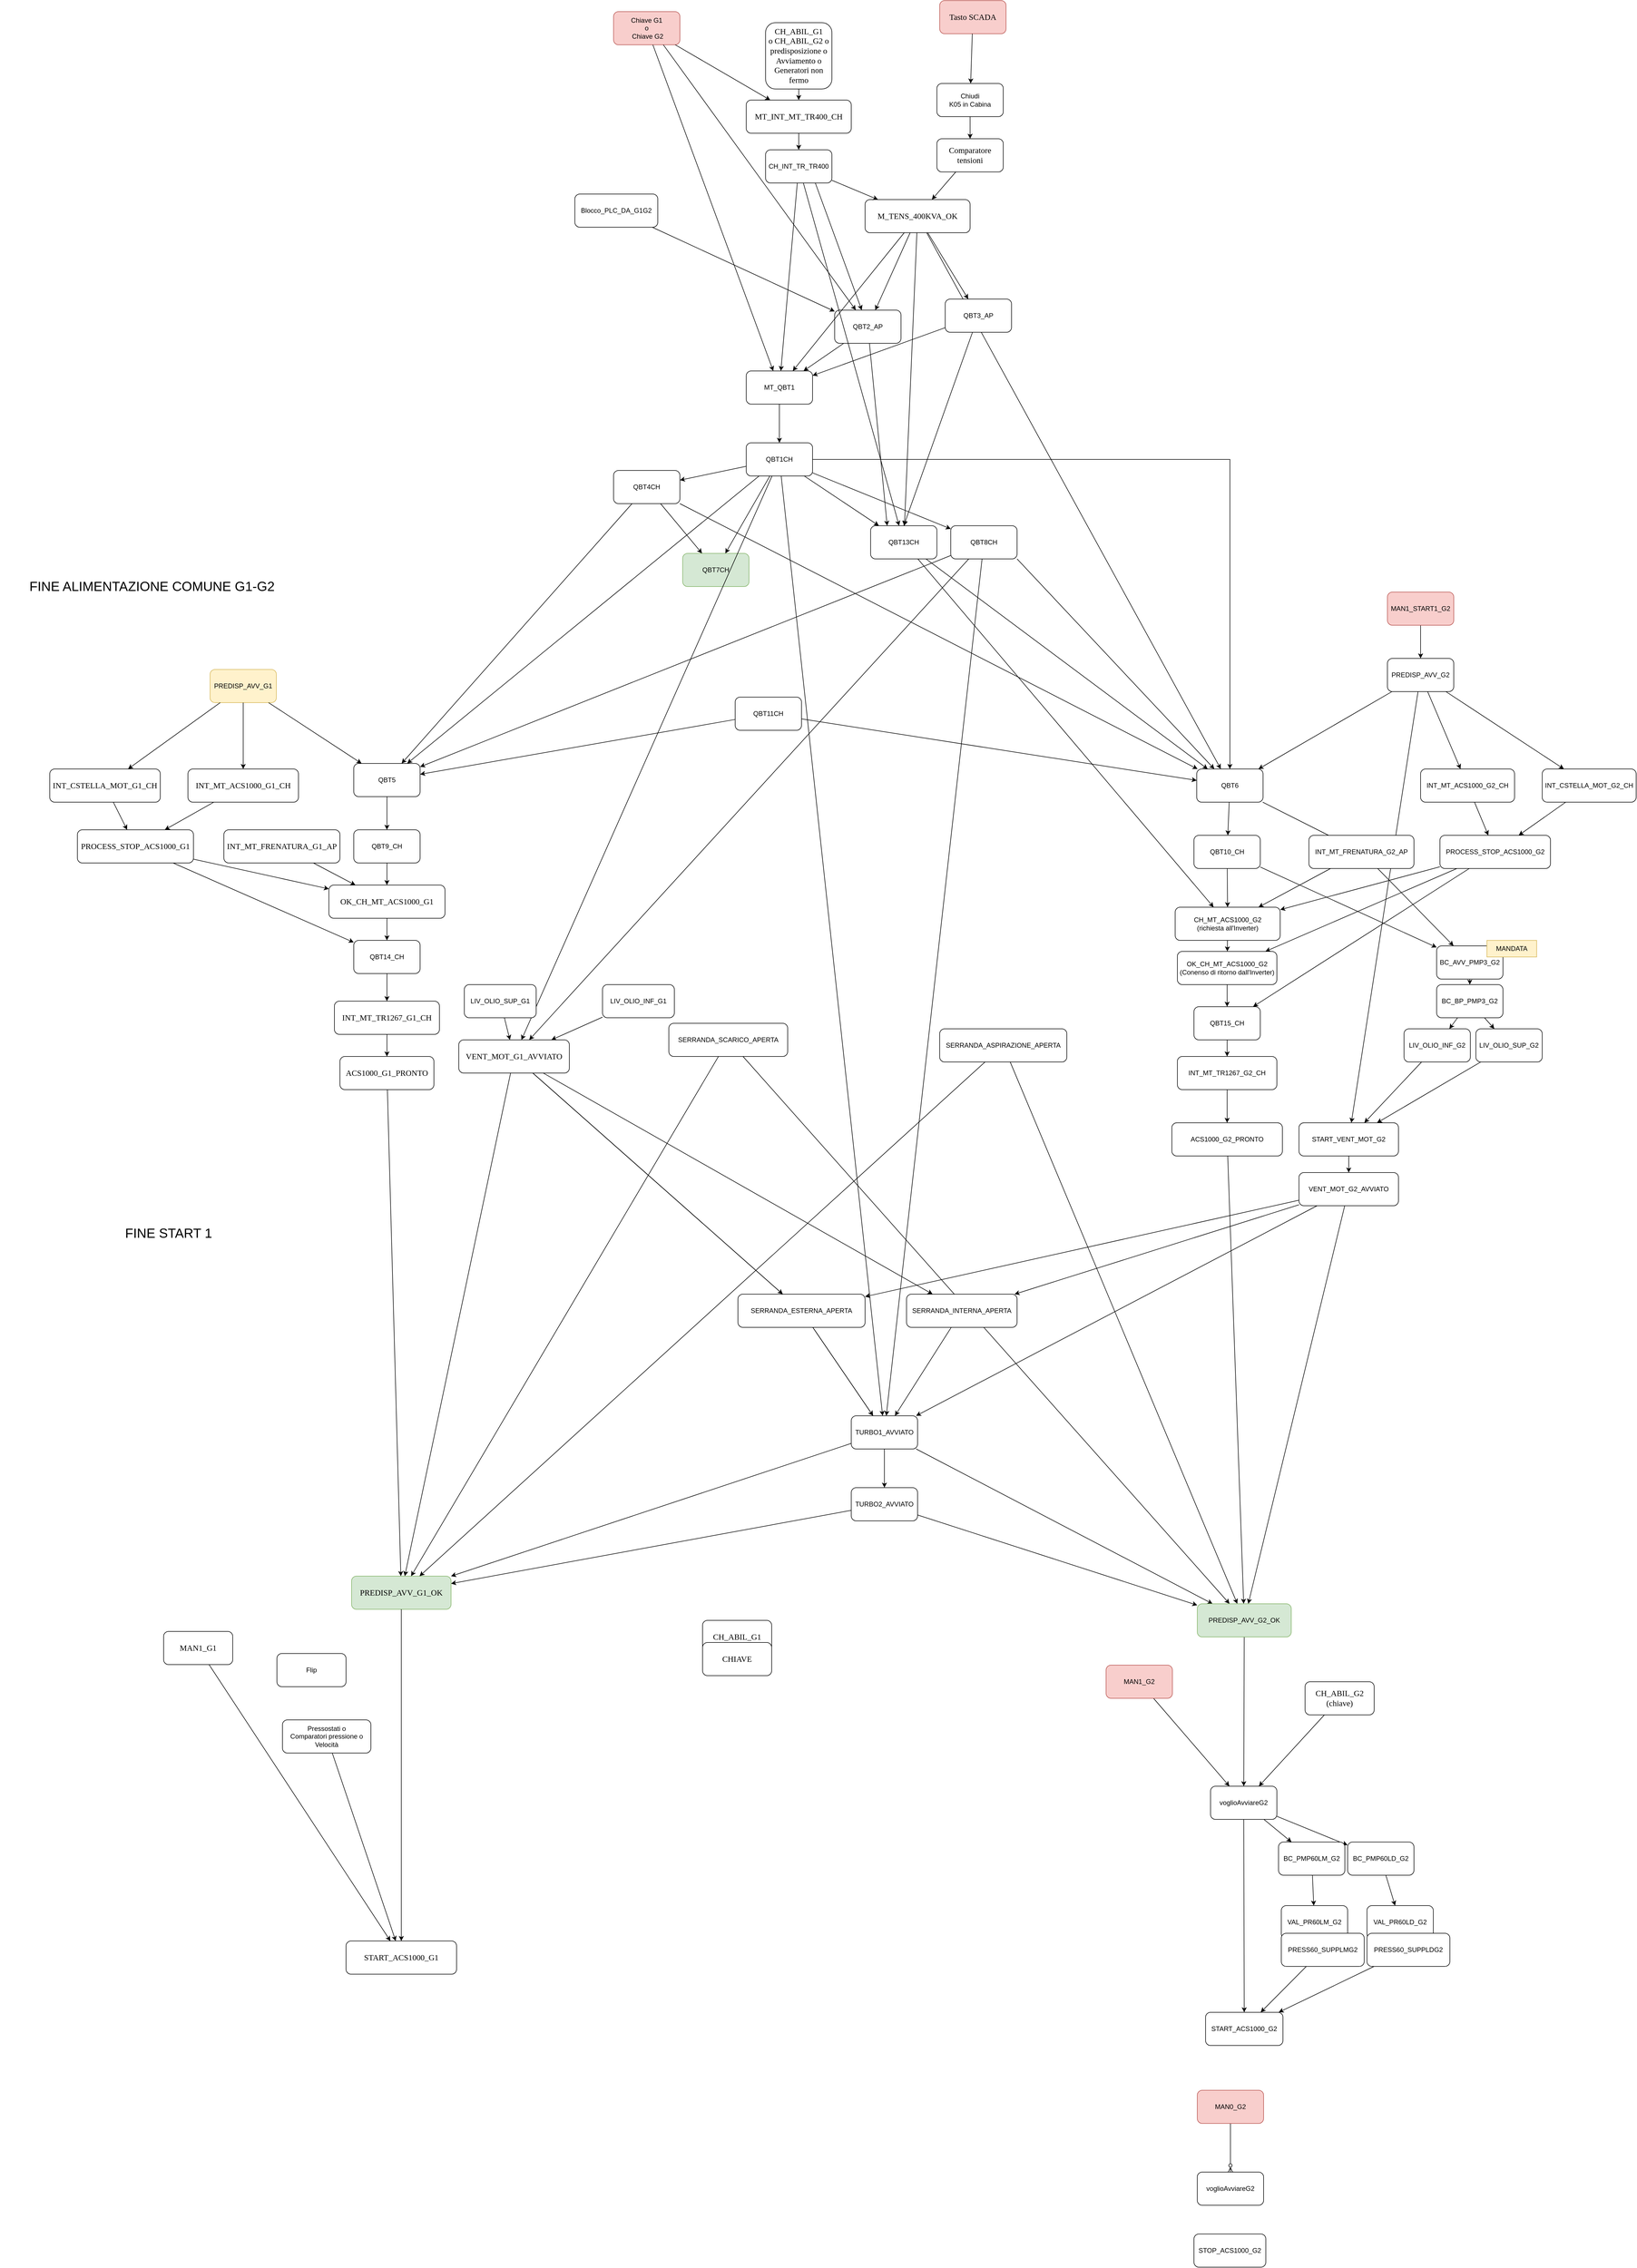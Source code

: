 <mxfile version="18.1.2" type="device"><diagram id="R2lEEEUBdFMjLlhIrx00" name="Page-1"><mxGraphModel dx="4116" dy="1103" grid="1" gridSize="10" guides="1" tooltips="1" connect="1" arrows="1" fold="1" page="1" pageScale="1" pageWidth="1169" pageHeight="1654" math="0" shadow="0" extFonts="Permanent Marker^https://fonts.googleapis.com/css?family=Permanent+Marker"><root><mxCell id="0"/><mxCell id="1" parent="0"/><mxCell id="rmuMQFZgag_bMmg2yzhz-3" value="&lt;p style=&quot;margin: 0in ; font-family: &amp;#34;calibri&amp;#34; ; font-size: 11.0pt&quot;&gt;Tasto SCADA&lt;/p&gt;" style="rounded=1;whiteSpace=wrap;html=1;fillColor=#f8cecc;strokeColor=#b85450;" parent="1" vertex="1"><mxGeometry x="-420" y="50" width="120" height="60" as="geometry"/></mxCell><mxCell id="rmuMQFZgag_bMmg2yzhz-6" value="Chiudi&lt;br/&gt;K05 in Cabina" style="rounded=1;whiteSpace=wrap;html=1;" parent="1" vertex="1"><mxGeometry x="-425" y="200" width="120" height="60" as="geometry"/></mxCell><mxCell id="rmuMQFZgag_bMmg2yzhz-7" value="&lt;p style=&quot;margin: 0in ; font-family: &amp;#34;calibri&amp;#34; ; font-size: 11.0pt&quot;&gt;Comparatore tensioni&lt;/p&gt;" style="rounded=1;whiteSpace=wrap;html=1;" parent="1" vertex="1"><mxGeometry x="-425" y="300" width="120" height="60" as="geometry"/></mxCell><mxCell id="rmuMQFZgag_bMmg2yzhz-8" value="" style="endArrow=classic;html=1;" parent="1" source="rmuMQFZgag_bMmg2yzhz-3" target="rmuMQFZgag_bMmg2yzhz-6" edge="1"><mxGeometry width="50" height="50" relative="1" as="geometry"><mxPoint x="-480" y="270" as="sourcePoint"/><mxPoint x="-430" y="220" as="targetPoint"/></mxGeometry></mxCell><mxCell id="rmuMQFZgag_bMmg2yzhz-9" value="" style="endArrow=classic;html=1;exitX=0.5;exitY=1;exitDx=0;exitDy=0;" parent="1" source="rmuMQFZgag_bMmg2yzhz-6" target="rmuMQFZgag_bMmg2yzhz-7" edge="1"><mxGeometry width="50" height="50" relative="1" as="geometry"><mxPoint x="-480" y="270" as="sourcePoint"/><mxPoint x="-430" y="220" as="targetPoint"/></mxGeometry></mxCell><mxCell id="fP1Nffcba22iadWO1Hkg-14" style="edgeStyle=none;rounded=0;orthogonalLoop=1;jettySize=auto;html=1;" parent="1" source="rmuMQFZgag_bMmg2yzhz-11" target="fP1Nffcba22iadWO1Hkg-6" edge="1"><mxGeometry relative="1" as="geometry"/></mxCell><mxCell id="rmuMQFZgag_bMmg2yzhz-11" value="&lt;p style=&quot;margin: 0in ; font-family: &amp;#34;calibri&amp;#34; ; font-size: 11.0pt&quot;&gt;M_TENS_400KVA_OK&lt;/p&gt;" style="rounded=1;whiteSpace=wrap;html=1;" parent="1" vertex="1"><mxGeometry x="-555" y="410" width="190" height="60" as="geometry"/></mxCell><mxCell id="rmuMQFZgag_bMmg2yzhz-14" value="Chiave G1 &lt;br&gt;o&lt;br&gt;&amp;nbsp;Chiave G2" style="rounded=1;whiteSpace=wrap;html=1;fillColor=#f8cecc;strokeColor=#b85450;" parent="1" vertex="1"><mxGeometry x="-1010" y="70" width="120" height="60" as="geometry"/></mxCell><mxCell id="rmuMQFZgag_bMmg2yzhz-15" value="&lt;span style=&quot;font-family: &amp;#34;calibri&amp;#34; ; font-size: 11pt&quot;&gt;CH_ABIL_G1&lt;/span&gt;&lt;br&gt;&lt;p style=&quot;margin: 0in ; font-family: &amp;#34;calibri&amp;#34; ; font-size: 11.0pt&quot;&gt;o CH_ABIL_G2 o predisposizione o Avviamento o Generatori non fermo&lt;/p&gt;" style="rounded=1;whiteSpace=wrap;html=1;" parent="1" vertex="1"><mxGeometry x="-735" y="90" width="120" height="120" as="geometry"/></mxCell><mxCell id="rmuMQFZgag_bMmg2yzhz-17" value="" style="endArrow=classic;html=1;entryX=0.5;entryY=0;entryDx=0;entryDy=0;" parent="1" source="rmuMQFZgag_bMmg2yzhz-22" target="rmuMQFZgag_bMmg2yzhz-23" edge="1"><mxGeometry width="50" height="50" relative="1" as="geometry"><mxPoint x="-610" y="100" as="sourcePoint"/><mxPoint x="-560" y="50" as="targetPoint"/></mxGeometry></mxCell><mxCell id="rmuMQFZgag_bMmg2yzhz-19" value="" style="endArrow=classic;html=1;" parent="1" source="rmuMQFZgag_bMmg2yzhz-14" target="rmuMQFZgag_bMmg2yzhz-22" edge="1"><mxGeometry width="50" height="50" relative="1" as="geometry"><mxPoint x="-520" y="270" as="sourcePoint"/><mxPoint x="-470" y="220" as="targetPoint"/></mxGeometry></mxCell><mxCell id="rmuMQFZgag_bMmg2yzhz-21" value="" style="endArrow=classic;html=1;" parent="1" source="rmuMQFZgag_bMmg2yzhz-7" target="rmuMQFZgag_bMmg2yzhz-11" edge="1"><mxGeometry width="50" height="50" relative="1" as="geometry"><mxPoint x="-620" y="360" as="sourcePoint"/><mxPoint x="-570" y="310" as="targetPoint"/></mxGeometry></mxCell><mxCell id="rmuMQFZgag_bMmg2yzhz-22" value="&lt;p style=&quot;margin: 0in ; font-family: &amp;#34;calibri&amp;#34; ; font-size: 11.0pt&quot;&gt;MT_INT_MT_TR400_CH&lt;/p&gt;" style="rounded=1;whiteSpace=wrap;html=1;" parent="1" vertex="1"><mxGeometry x="-770" y="230" width="190" height="60" as="geometry"/></mxCell><mxCell id="rmuMQFZgag_bMmg2yzhz-23" value="CH_INT_TR_TR400" style="rounded=1;whiteSpace=wrap;html=1;" parent="1" vertex="1"><mxGeometry x="-735" y="320" width="120" height="60" as="geometry"/></mxCell><mxCell id="rmuMQFZgag_bMmg2yzhz-24" value="" style="endArrow=classic;html=1;" parent="1" source="rmuMQFZgag_bMmg2yzhz-15" target="rmuMQFZgag_bMmg2yzhz-22" edge="1"><mxGeometry width="50" height="50" relative="1" as="geometry"><mxPoint x="-520" y="260" as="sourcePoint"/><mxPoint x="-470" y="210" as="targetPoint"/></mxGeometry></mxCell><mxCell id="rmuMQFZgag_bMmg2yzhz-25" value="" style="endArrow=classic;html=1;" parent="1" source="rmuMQFZgag_bMmg2yzhz-23" target="rmuMQFZgag_bMmg2yzhz-11" edge="1"><mxGeometry width="50" height="50" relative="1" as="geometry"><mxPoint x="-620" y="410" as="sourcePoint"/><mxPoint x="-570" y="300" as="targetPoint"/></mxGeometry></mxCell><mxCell id="rmuMQFZgag_bMmg2yzhz-26" value="Blocco_PLC_DA_G1G2" style="rounded=1;whiteSpace=wrap;html=1;" parent="1" vertex="1"><mxGeometry x="-1080" y="400" width="150" height="60" as="geometry"/></mxCell><mxCell id="rmuMQFZgag_bMmg2yzhz-29" value="QBT2_AP" style="rounded=1;whiteSpace=wrap;html=1;" parent="1" vertex="1"><mxGeometry x="-610" y="610" width="120" height="60" as="geometry"/></mxCell><mxCell id="rmuMQFZgag_bMmg2yzhz-30" value="QBT3_AP" style="rounded=1;whiteSpace=wrap;html=1;" parent="1" vertex="1"><mxGeometry x="-410" y="590" width="120" height="60" as="geometry"/></mxCell><mxCell id="rmuMQFZgag_bMmg2yzhz-32" value="" style="endArrow=classic;html=1;" parent="1" source="rmuMQFZgag_bMmg2yzhz-11" target="rmuMQFZgag_bMmg2yzhz-36" edge="1"><mxGeometry width="50" height="50" relative="1" as="geometry"><mxPoint x="-620" y="490" as="sourcePoint"/><mxPoint x="-620" y="690" as="targetPoint"/></mxGeometry></mxCell><mxCell id="rmuMQFZgag_bMmg2yzhz-33" value="" style="endArrow=classic;html=1;" parent="1" source="rmuMQFZgag_bMmg2yzhz-11" target="rmuMQFZgag_bMmg2yzhz-30" edge="1"><mxGeometry width="50" height="50" relative="1" as="geometry"><mxPoint x="-620" y="490" as="sourcePoint"/><mxPoint x="-570" y="440" as="targetPoint"/></mxGeometry></mxCell><mxCell id="rmuMQFZgag_bMmg2yzhz-34" value="" style="endArrow=classic;html=1;" parent="1" source="rmuMQFZgag_bMmg2yzhz-11" target="rmuMQFZgag_bMmg2yzhz-29" edge="1"><mxGeometry width="50" height="50" relative="1" as="geometry"><mxPoint x="-620" y="490" as="sourcePoint"/><mxPoint x="-570" y="440" as="targetPoint"/></mxGeometry></mxCell><mxCell id="rmuMQFZgag_bMmg2yzhz-36" value="MT_QBT1" style="rounded=1;whiteSpace=wrap;html=1;" parent="1" vertex="1"><mxGeometry x="-770" y="720" width="120" height="60" as="geometry"/></mxCell><mxCell id="rmuMQFZgag_bMmg2yzhz-37" value="" style="endArrow=classic;html=1;" parent="1" source="rmuMQFZgag_bMmg2yzhz-23" target="rmuMQFZgag_bMmg2yzhz-36" edge="1"><mxGeometry width="50" height="50" relative="1" as="geometry"><mxPoint x="-620" y="390" as="sourcePoint"/><mxPoint x="-570" y="340" as="targetPoint"/></mxGeometry></mxCell><mxCell id="rmuMQFZgag_bMmg2yzhz-38" value="" style="endArrow=classic;html=1;" parent="1" source="rmuMQFZgag_bMmg2yzhz-29" target="rmuMQFZgag_bMmg2yzhz-36" edge="1"><mxGeometry width="50" height="50" relative="1" as="geometry"><mxPoint x="-630" y="450" as="sourcePoint"/><mxPoint x="-580" y="400" as="targetPoint"/></mxGeometry></mxCell><mxCell id="rmuMQFZgag_bMmg2yzhz-39" value="" style="endArrow=classic;html=1;" parent="1" source="rmuMQFZgag_bMmg2yzhz-30" target="rmuMQFZgag_bMmg2yzhz-36" edge="1"><mxGeometry width="50" height="50" relative="1" as="geometry"><mxPoint x="-630" y="450" as="sourcePoint"/><mxPoint x="-580" y="400" as="targetPoint"/></mxGeometry></mxCell><mxCell id="rmuMQFZgag_bMmg2yzhz-40" value="" style="endArrow=classic;html=1;" parent="1" source="rmuMQFZgag_bMmg2yzhz-14" target="rmuMQFZgag_bMmg2yzhz-36" edge="1"><mxGeometry width="50" height="50" relative="1" as="geometry"><mxPoint x="-620" y="390" as="sourcePoint"/><mxPoint x="-570" y="340" as="targetPoint"/></mxGeometry></mxCell><mxCell id="rmuMQFZgag_bMmg2yzhz-41" value="" style="endArrow=classic;html=1;" parent="1" source="rmuMQFZgag_bMmg2yzhz-26" target="rmuMQFZgag_bMmg2yzhz-29" edge="1"><mxGeometry width="50" height="50" relative="1" as="geometry"><mxPoint x="-620" y="390" as="sourcePoint"/><mxPoint x="-570" y="340" as="targetPoint"/></mxGeometry></mxCell><mxCell id="rmuMQFZgag_bMmg2yzhz-43" value="" style="endArrow=classic;html=1;exitX=0.75;exitY=1;exitDx=0;exitDy=0;" parent="1" source="rmuMQFZgag_bMmg2yzhz-23" target="rmuMQFZgag_bMmg2yzhz-29" edge="1"><mxGeometry width="50" height="50" relative="1" as="geometry"><mxPoint x="-620" y="390" as="sourcePoint"/><mxPoint x="-570" y="340" as="targetPoint"/></mxGeometry></mxCell><mxCell id="rmuMQFZgag_bMmg2yzhz-44" value="" style="endArrow=classic;html=1;exitX=0.75;exitY=1;exitDx=0;exitDy=0;" parent="1" source="rmuMQFZgag_bMmg2yzhz-14" target="rmuMQFZgag_bMmg2yzhz-29" edge="1"><mxGeometry width="50" height="50" relative="1" as="geometry"><mxPoint x="-620" y="390" as="sourcePoint"/><mxPoint x="-570" y="340" as="targetPoint"/></mxGeometry></mxCell><mxCell id="fP1Nffcba22iadWO1Hkg-8" style="rounded=0;orthogonalLoop=1;jettySize=auto;html=1;exitX=1;exitY=0.5;exitDx=0;exitDy=0;edgeStyle=orthogonalEdgeStyle;" parent="1" source="rmuMQFZgag_bMmg2yzhz-45" target="fP1Nffcba22iadWO1Hkg-6" edge="1"><mxGeometry relative="1" as="geometry"><mxPoint x="-560" y="1210" as="targetPoint"/></mxGeometry></mxCell><mxCell id="rmuMQFZgag_bMmg2yzhz-45" value="QBT1CH" style="rounded=1;whiteSpace=wrap;html=1;" parent="1" vertex="1"><mxGeometry x="-770" y="850" width="120" height="60" as="geometry"/></mxCell><mxCell id="rmuMQFZgag_bMmg2yzhz-47" value="" style="endArrow=classic;html=1;" parent="1" source="rmuMQFZgag_bMmg2yzhz-36" target="rmuMQFZgag_bMmg2yzhz-45" edge="1"><mxGeometry width="50" height="50" relative="1" as="geometry"><mxPoint x="-620" y="720" as="sourcePoint"/><mxPoint x="-570" y="670" as="targetPoint"/></mxGeometry></mxCell><mxCell id="fP1Nffcba22iadWO1Hkg-10" style="rounded=0;orthogonalLoop=1;jettySize=auto;html=1;exitX=1;exitY=1;exitDx=0;exitDy=0;" parent="1" source="rmuMQFZgag_bMmg2yzhz-48" target="fP1Nffcba22iadWO1Hkg-6" edge="1"><mxGeometry relative="1" as="geometry"/></mxCell><mxCell id="rmuMQFZgag_bMmg2yzhz-48" value="QBT4CH" style="rounded=1;whiteSpace=wrap;html=1;" parent="1" vertex="1"><mxGeometry x="-1010" y="900" width="120" height="60" as="geometry"/></mxCell><mxCell id="rmuMQFZgag_bMmg2yzhz-49" value="QBT7CH" style="rounded=1;whiteSpace=wrap;html=1;fillColor=#d5e8d4;strokeColor=#82b366;" parent="1" vertex="1"><mxGeometry x="-885" y="1050" width="120" height="60" as="geometry"/></mxCell><mxCell id="fP1Nffcba22iadWO1Hkg-11" style="edgeStyle=none;rounded=0;orthogonalLoop=1;jettySize=auto;html=1;exitX=1;exitY=1;exitDx=0;exitDy=0;" parent="1" source="rmuMQFZgag_bMmg2yzhz-50" target="fP1Nffcba22iadWO1Hkg-6" edge="1"><mxGeometry relative="1" as="geometry"/></mxCell><mxCell id="rmuMQFZgag_bMmg2yzhz-50" value="QBT8CH" style="rounded=1;whiteSpace=wrap;html=1;" parent="1" vertex="1"><mxGeometry x="-400" y="1000" width="120" height="60" as="geometry"/></mxCell><mxCell id="rmuMQFZgag_bMmg2yzhz-51" value="" style="endArrow=classic;html=1;" parent="1" source="rmuMQFZgag_bMmg2yzhz-45" target="rmuMQFZgag_bMmg2yzhz-48" edge="1"><mxGeometry width="50" height="50" relative="1" as="geometry"><mxPoint x="-620" y="920" as="sourcePoint"/><mxPoint x="-570" y="870" as="targetPoint"/></mxGeometry></mxCell><mxCell id="rmuMQFZgag_bMmg2yzhz-52" value="" style="endArrow=classic;html=1;" parent="1" source="rmuMQFZgag_bMmg2yzhz-45" target="rmuMQFZgag_bMmg2yzhz-50" edge="1"><mxGeometry width="50" height="50" relative="1" as="geometry"><mxPoint x="-620" y="870" as="sourcePoint"/><mxPoint x="-570" y="820" as="targetPoint"/></mxGeometry></mxCell><mxCell id="rmuMQFZgag_bMmg2yzhz-53" value="" style="endArrow=classic;html=1;" parent="1" source="rmuMQFZgag_bMmg2yzhz-45" target="rmuMQFZgag_bMmg2yzhz-49" edge="1"><mxGeometry width="50" height="50" relative="1" as="geometry"><mxPoint x="-620" y="870" as="sourcePoint"/><mxPoint x="-570" y="820" as="targetPoint"/></mxGeometry></mxCell><mxCell id="rmuMQFZgag_bMmg2yzhz-54" value="" style="endArrow=classic;html=1;" parent="1" source="rmuMQFZgag_bMmg2yzhz-45" target="rmuMQFZgag_bMmg2yzhz-58" edge="1"><mxGeometry width="50" height="50" relative="1" as="geometry"><mxPoint x="-1050" y="780" as="sourcePoint"/><mxPoint x="-1000" y="730" as="targetPoint"/></mxGeometry></mxCell><mxCell id="rmuMQFZgag_bMmg2yzhz-55" value="" style="endArrow=classic;html=1;entryX=0.25;entryY=0;entryDx=0;entryDy=0;" parent="1" source="rmuMQFZgag_bMmg2yzhz-29" target="rmuMQFZgag_bMmg2yzhz-58" edge="1"><mxGeometry width="50" height="50" relative="1" as="geometry"><mxPoint x="-940" y="710" as="sourcePoint"/><mxPoint x="-890" y="660" as="targetPoint"/></mxGeometry></mxCell><mxCell id="rmuMQFZgag_bMmg2yzhz-57" value="" style="endArrow=classic;html=1;" parent="1" source="rmuMQFZgag_bMmg2yzhz-48" target="rmuMQFZgag_bMmg2yzhz-49" edge="1"><mxGeometry width="50" height="50" relative="1" as="geometry"><mxPoint x="-940" y="780" as="sourcePoint"/><mxPoint x="-890" y="730" as="targetPoint"/></mxGeometry></mxCell><mxCell id="fP1Nffcba22iadWO1Hkg-13" style="edgeStyle=none;rounded=0;orthogonalLoop=1;jettySize=auto;html=1;" parent="1" source="rmuMQFZgag_bMmg2yzhz-58" target="fP1Nffcba22iadWO1Hkg-6" edge="1"><mxGeometry relative="1" as="geometry"/></mxCell><mxCell id="--UUGx7-jg6HnLCOdytP-59" style="edgeStyle=none;rounded=0;orthogonalLoop=1;jettySize=auto;html=1;" parent="1" source="rmuMQFZgag_bMmg2yzhz-58" target="fP1Nffcba22iadWO1Hkg-16" edge="1"><mxGeometry relative="1" as="geometry"/></mxCell><mxCell id="rmuMQFZgag_bMmg2yzhz-58" value="QBT13CH" style="rounded=1;whiteSpace=wrap;html=1;" parent="1" vertex="1"><mxGeometry x="-545" y="1000" width="120" height="60" as="geometry"/></mxCell><mxCell id="rmuMQFZgag_bMmg2yzhz-59" value="" style="endArrow=classic;html=1;entryX=0.5;entryY=0;entryDx=0;entryDy=0;" parent="1" source="rmuMQFZgag_bMmg2yzhz-30" target="rmuMQFZgag_bMmg2yzhz-58" edge="1"><mxGeometry width="50" height="50" relative="1" as="geometry"><mxPoint x="-620" y="770" as="sourcePoint"/><mxPoint x="-570" y="720" as="targetPoint"/></mxGeometry></mxCell><mxCell id="rmuMQFZgag_bMmg2yzhz-60" value="" style="endArrow=classic;html=1;" parent="1" source="rmuMQFZgag_bMmg2yzhz-11" target="rmuMQFZgag_bMmg2yzhz-58" edge="1"><mxGeometry width="50" height="50" relative="1" as="geometry"><mxPoint x="-620" y="570" as="sourcePoint"/><mxPoint x="-570" y="520" as="targetPoint"/></mxGeometry></mxCell><mxCell id="rmuMQFZgag_bMmg2yzhz-62" value="" style="endArrow=classic;html=1;" parent="1" source="rmuMQFZgag_bMmg2yzhz-23" target="rmuMQFZgag_bMmg2yzhz-58" edge="1"><mxGeometry width="50" height="50" relative="1" as="geometry"><mxPoint x="-620" y="670" as="sourcePoint"/><mxPoint x="-570" y="620" as="targetPoint"/></mxGeometry></mxCell><mxCell id="rmuMQFZgag_bMmg2yzhz-63" value="&lt;font style=&quot;font-size: 24px&quot;&gt;FINE ALIMENTAZIONE COMUNE G1-G2&lt;/font&gt;" style="text;html=1;strokeColor=none;fillColor=none;align=center;verticalAlign=middle;whiteSpace=wrap;rounded=0;" parent="1" vertex="1"><mxGeometry x="-2120" y="1090" width="550" height="40" as="geometry"/></mxCell><mxCell id="rmuMQFZgag_bMmg2yzhz-64" value="&lt;p style=&quot;margin: 0in ; font-family: &amp;#34;calibri&amp;#34; ; font-size: 11.0pt&quot;&gt;PREDISP_AVV_G1_OK&lt;/p&gt;" style="rounded=1;whiteSpace=wrap;html=1;fillColor=#d5e8d4;strokeColor=#82b366;" parent="1" vertex="1"><mxGeometry x="-1484" y="2900" width="180" height="60" as="geometry"/></mxCell><mxCell id="fP1Nffcba22iadWO1Hkg-12" style="edgeStyle=none;rounded=0;orthogonalLoop=1;jettySize=auto;html=1;" parent="1" source="rmuMQFZgag_bMmg2yzhz-65" target="fP1Nffcba22iadWO1Hkg-6" edge="1"><mxGeometry relative="1" as="geometry"><mxPoint x="-920" y="1350" as="sourcePoint"/></mxGeometry></mxCell><mxCell id="rmuMQFZgag_bMmg2yzhz-65" value="QBT11CH" style="rounded=1;whiteSpace=wrap;html=1;" parent="1" vertex="1"><mxGeometry x="-790" y="1310" width="120" height="60" as="geometry"/></mxCell><mxCell id="rmuMQFZgag_bMmg2yzhz-69" value="QBT5" style="rounded=1;whiteSpace=wrap;html=1;" parent="1" vertex="1"><mxGeometry x="-1480" y="1430" width="120" height="60" as="geometry"/></mxCell><mxCell id="rmuMQFZgag_bMmg2yzhz-70" value="" style="endArrow=classic;html=1;" parent="1" source="rmuMQFZgag_bMmg2yzhz-48" target="rmuMQFZgag_bMmg2yzhz-69" edge="1"><mxGeometry width="50" height="50" relative="1" as="geometry"><mxPoint x="-1170" y="940" as="sourcePoint"/><mxPoint x="-1120" y="890" as="targetPoint"/></mxGeometry></mxCell><mxCell id="rmuMQFZgag_bMmg2yzhz-73" value="QBT9_CH" style="rounded=1;whiteSpace=wrap;html=1;" parent="1" vertex="1"><mxGeometry x="-1480" y="1550" width="120" height="60" as="geometry"/></mxCell><mxCell id="rmuMQFZgag_bMmg2yzhz-74" value="" style="endArrow=classic;html=1;" parent="1" source="rmuMQFZgag_bMmg2yzhz-45" target="rmuMQFZgag_bMmg2yzhz-69" edge="1"><mxGeometry width="50" height="50" relative="1" as="geometry"><mxPoint x="-1170" y="1290" as="sourcePoint"/><mxPoint x="-1120" y="1240" as="targetPoint"/></mxGeometry></mxCell><mxCell id="rmuMQFZgag_bMmg2yzhz-75" value="PREDISP_AVV_G1" style="rounded=1;whiteSpace=wrap;html=1;fillColor=#fff2cc;strokeColor=#d6b656;" parent="1" vertex="1"><mxGeometry x="-1740" y="1260" width="120" height="60" as="geometry"/></mxCell><mxCell id="rmuMQFZgag_bMmg2yzhz-76" value="" style="endArrow=classic;html=1;" parent="1" source="rmuMQFZgag_bMmg2yzhz-75" target="rmuMQFZgag_bMmg2yzhz-69" edge="1"><mxGeometry width="50" height="50" relative="1" as="geometry"><mxPoint x="-1170" y="1170" as="sourcePoint"/><mxPoint x="-1120" y="1120" as="targetPoint"/></mxGeometry></mxCell><mxCell id="rmuMQFZgag_bMmg2yzhz-77" value="" style="endArrow=classic;html=1;" parent="1" source="rmuMQFZgag_bMmg2yzhz-69" target="rmuMQFZgag_bMmg2yzhz-73" edge="1"><mxGeometry width="50" height="50" relative="1" as="geometry"><mxPoint x="-1170" y="1170" as="sourcePoint"/><mxPoint x="-1120" y="1120" as="targetPoint"/></mxGeometry></mxCell><mxCell id="rmuMQFZgag_bMmg2yzhz-78" value="&lt;p style=&quot;margin: 0in ; font-family: &amp;#34;calibri&amp;#34; ; font-size: 11.0pt&quot;&gt;INT_MT_ACS1000_G1_CH&lt;/p&gt;" style="rounded=1;whiteSpace=wrap;html=1;" parent="1" vertex="1"><mxGeometry x="-1780" y="1440" width="200" height="60" as="geometry"/></mxCell><mxCell id="rmuMQFZgag_bMmg2yzhz-79" value="&lt;p style=&quot;margin: 0in ; font-family: &amp;#34;calibri&amp;#34; ; font-size: 11.0pt&quot;&gt;INT_CSTELLA_MOT_G1_CH&lt;/p&gt;" style="rounded=1;whiteSpace=wrap;html=1;" parent="1" vertex="1"><mxGeometry x="-2030" y="1440" width="200" height="60" as="geometry"/></mxCell><mxCell id="rmuMQFZgag_bMmg2yzhz-80" value="&lt;p style=&quot;margin: 0in ; font-family: &amp;#34;calibri&amp;#34; ; font-size: 11.0pt&quot;&gt;PROCESS_STOP_ACS1000_G1&lt;/p&gt;" style="rounded=1;whiteSpace=wrap;html=1;" parent="1" vertex="1"><mxGeometry x="-1980" y="1550" width="210" height="60" as="geometry"/></mxCell><mxCell id="rmuMQFZgag_bMmg2yzhz-81" value="" style="endArrow=classic;html=1;" parent="1" source="rmuMQFZgag_bMmg2yzhz-78" target="rmuMQFZgag_bMmg2yzhz-80" edge="1"><mxGeometry width="50" height="50" relative="1" as="geometry"><mxPoint x="-1690" y="1520" as="sourcePoint"/><mxPoint x="-1690" y="1580" as="targetPoint"/></mxGeometry></mxCell><mxCell id="rmuMQFZgag_bMmg2yzhz-82" value="" style="endArrow=classic;html=1;" parent="1" source="rmuMQFZgag_bMmg2yzhz-79" target="rmuMQFZgag_bMmg2yzhz-80" edge="1"><mxGeometry width="50" height="50" relative="1" as="geometry"><mxPoint x="-1690" y="1520" as="sourcePoint"/><mxPoint x="-1640" y="1470" as="targetPoint"/></mxGeometry></mxCell><mxCell id="rmuMQFZgag_bMmg2yzhz-83" value="" style="endArrow=classic;html=1;" parent="1" source="rmuMQFZgag_bMmg2yzhz-75" target="rmuMQFZgag_bMmg2yzhz-79" edge="1"><mxGeometry width="50" height="50" relative="1" as="geometry"><mxPoint x="-1690" y="1520" as="sourcePoint"/><mxPoint x="-1640" y="1470" as="targetPoint"/></mxGeometry></mxCell><mxCell id="rmuMQFZgag_bMmg2yzhz-84" value="" style="endArrow=classic;html=1;" parent="1" source="rmuMQFZgag_bMmg2yzhz-75" target="rmuMQFZgag_bMmg2yzhz-78" edge="1"><mxGeometry width="50" height="50" relative="1" as="geometry"><mxPoint x="-1690" y="1520" as="sourcePoint"/><mxPoint x="-1640" y="1470" as="targetPoint"/></mxGeometry></mxCell><mxCell id="rmuMQFZgag_bMmg2yzhz-85" value="" style="endArrow=classic;html=1;" parent="1" source="rmuMQFZgag_bMmg2yzhz-50" target="rmuMQFZgag_bMmg2yzhz-69" edge="1"><mxGeometry width="50" height="50" relative="1" as="geometry"><mxPoint x="-1690" y="1170" as="sourcePoint"/><mxPoint x="-1640" y="1120" as="targetPoint"/></mxGeometry></mxCell><mxCell id="rmuMQFZgag_bMmg2yzhz-86" value="&lt;p style=&quot;margin: 0in ; font-family: &amp;#34;calibri&amp;#34; ; font-size: 11.0pt&quot;&gt;OK_CH_MT_ACS1000_G1&lt;/p&gt;" style="rounded=1;whiteSpace=wrap;html=1;" parent="1" vertex="1"><mxGeometry x="-1525" y="1650" width="210" height="60" as="geometry"/></mxCell><mxCell id="rmuMQFZgag_bMmg2yzhz-87" value="" style="endArrow=classic;html=1;" parent="1" source="rmuMQFZgag_bMmg2yzhz-73" target="rmuMQFZgag_bMmg2yzhz-86" edge="1"><mxGeometry width="50" height="50" relative="1" as="geometry"><mxPoint x="-1690" y="1640" as="sourcePoint"/><mxPoint x="-1640" y="1590" as="targetPoint"/></mxGeometry></mxCell><mxCell id="rmuMQFZgag_bMmg2yzhz-88" value="&lt;span&gt;QBT14_CH&lt;/span&gt;" style="rounded=1;whiteSpace=wrap;html=1;" parent="1" vertex="1"><mxGeometry x="-1480" y="1750" width="120" height="60" as="geometry"/></mxCell><mxCell id="rmuMQFZgag_bMmg2yzhz-89" value="" style="endArrow=classic;html=1;" parent="1" source="rmuMQFZgag_bMmg2yzhz-86" target="rmuMQFZgag_bMmg2yzhz-88" edge="1"><mxGeometry width="50" height="50" relative="1" as="geometry"><mxPoint x="-1690" y="1640" as="sourcePoint"/><mxPoint x="-1640" y="1590" as="targetPoint"/></mxGeometry></mxCell><mxCell id="rmuMQFZgag_bMmg2yzhz-90" value="" style="endArrow=classic;html=1;" parent="1" source="rmuMQFZgag_bMmg2yzhz-80" target="rmuMQFZgag_bMmg2yzhz-88" edge="1"><mxGeometry width="50" height="50" relative="1" as="geometry"><mxPoint x="-1690" y="1640" as="sourcePoint"/><mxPoint x="-1640" y="1590" as="targetPoint"/></mxGeometry></mxCell><mxCell id="rmuMQFZgag_bMmg2yzhz-91" value="&lt;p style=&quot;margin: 0in ; font-family: &amp;#34;calibri&amp;#34; ; font-size: 11.0pt&quot;&gt;INT_MT_FRENATURA_G1_AP&lt;/p&gt;" style="rounded=1;whiteSpace=wrap;html=1;" parent="1" vertex="1"><mxGeometry x="-1715" y="1550" width="210" height="60" as="geometry"/></mxCell><mxCell id="rmuMQFZgag_bMmg2yzhz-92" value="" style="endArrow=classic;html=1;" parent="1" source="rmuMQFZgag_bMmg2yzhz-80" target="rmuMQFZgag_bMmg2yzhz-86" edge="1"><mxGeometry width="50" height="50" relative="1" as="geometry"><mxPoint x="-1660" y="1730" as="sourcePoint"/><mxPoint x="-1610" y="1680" as="targetPoint"/></mxGeometry></mxCell><mxCell id="rmuMQFZgag_bMmg2yzhz-93" value="" style="endArrow=classic;html=1;" parent="1" source="rmuMQFZgag_bMmg2yzhz-91" target="rmuMQFZgag_bMmg2yzhz-86" edge="1"><mxGeometry width="50" height="50" relative="1" as="geometry"><mxPoint x="-1660" y="1730" as="sourcePoint"/><mxPoint x="-1610" y="1680" as="targetPoint"/></mxGeometry></mxCell><mxCell id="rmuMQFZgag_bMmg2yzhz-95" value="&lt;p style=&quot;margin: 0in ; font-family: &amp;#34;calibri&amp;#34; ; font-size: 11.0pt&quot;&gt;INT_MT_TR1267_G1_CH&lt;/p&gt;" style="rounded=1;whiteSpace=wrap;html=1;" parent="1" vertex="1"><mxGeometry x="-1515" y="1860" width="190" height="60" as="geometry"/></mxCell><mxCell id="rmuMQFZgag_bMmg2yzhz-96" value="&lt;p style=&quot;margin: 0in ; font-family: &amp;#34;calibri&amp;#34; ; font-size: 11.0pt&quot;&gt;ACS1000_G1_PRONTO&lt;/p&gt;" style="rounded=1;whiteSpace=wrap;html=1;" parent="1" vertex="1"><mxGeometry x="-1505" y="1960" width="170" height="60" as="geometry"/></mxCell><mxCell id="--UUGx7-jg6HnLCOdytP-46" style="edgeStyle=none;rounded=0;orthogonalLoop=1;jettySize=auto;html=1;startArrow=none;" parent="1" source="--UUGx7-jg6HnLCOdytP-60" target="rmuMQFZgag_bMmg2yzhz-107" edge="1"><mxGeometry relative="1" as="geometry"/></mxCell><mxCell id="--UUGx7-jg6HnLCOdytP-68" style="edgeStyle=none;rounded=0;orthogonalLoop=1;jettySize=auto;html=1;" parent="1" source="rmuMQFZgag_bMmg2yzhz-97" target="--UUGx7-jg6HnLCOdytP-60" edge="1"><mxGeometry relative="1" as="geometry"/></mxCell><mxCell id="--UUGx7-jg6HnLCOdytP-69" style="edgeStyle=none;rounded=0;orthogonalLoop=1;jettySize=auto;html=1;" parent="1" source="rmuMQFZgag_bMmg2yzhz-97" target="--UUGx7-jg6HnLCOdytP-61" edge="1"><mxGeometry relative="1" as="geometry"/></mxCell><mxCell id="rmuMQFZgag_bMmg2yzhz-97" value="&lt;p style=&quot;margin: 0in ; font-family: &amp;#34;calibri&amp;#34; ; font-size: 11.0pt&quot;&gt;VENT_MOT_G1_AVVIATO&lt;/p&gt;" style="rounded=1;whiteSpace=wrap;html=1;" parent="1" vertex="1"><mxGeometry x="-1290" y="1930" width="200" height="60" as="geometry"/></mxCell><mxCell id="rmuMQFZgag_bMmg2yzhz-98" value="" style="endArrow=classic;html=1;" parent="1" source="rmuMQFZgag_bMmg2yzhz-50" target="rmuMQFZgag_bMmg2yzhz-97" edge="1"><mxGeometry width="50" height="50" relative="1" as="geometry"><mxPoint x="-1480" y="980" as="sourcePoint"/><mxPoint x="-1430" y="930" as="targetPoint"/></mxGeometry></mxCell><mxCell id="rmuMQFZgag_bMmg2yzhz-99" value="" style="endArrow=classic;html=1;" parent="1" source="rmuMQFZgag_bMmg2yzhz-45" target="rmuMQFZgag_bMmg2yzhz-97" edge="1"><mxGeometry width="50" height="50" relative="1" as="geometry"><mxPoint x="-1480" y="950" as="sourcePoint"/><mxPoint x="-1430" y="900" as="targetPoint"/></mxGeometry></mxCell><mxCell id="rmuMQFZgag_bMmg2yzhz-100" value="LIV_OLIO_SUP_G1" style="rounded=1;whiteSpace=wrap;html=1;" parent="1" vertex="1"><mxGeometry x="-1280" y="1830" width="130" height="60" as="geometry"/></mxCell><mxCell id="rmuMQFZgag_bMmg2yzhz-101" value="LIV_OLIO_INF_G1" style="rounded=1;whiteSpace=wrap;html=1;" parent="1" vertex="1"><mxGeometry x="-1030" y="1830" width="130" height="60" as="geometry"/></mxCell><mxCell id="rmuMQFZgag_bMmg2yzhz-102" value="" style="endArrow=classic;html=1;" parent="1" source="rmuMQFZgag_bMmg2yzhz-100" target="rmuMQFZgag_bMmg2yzhz-97" edge="1"><mxGeometry width="50" height="50" relative="1" as="geometry"><mxPoint x="-1480" y="1620" as="sourcePoint"/><mxPoint x="-1430" y="1570" as="targetPoint"/></mxGeometry></mxCell><mxCell id="rmuMQFZgag_bMmg2yzhz-103" value="" style="endArrow=classic;html=1;" parent="1" source="rmuMQFZgag_bMmg2yzhz-101" target="rmuMQFZgag_bMmg2yzhz-97" edge="1"><mxGeometry width="50" height="50" relative="1" as="geometry"><mxPoint x="-1480" y="1620" as="sourcePoint"/><mxPoint x="-1430" y="1570" as="targetPoint"/></mxGeometry></mxCell><mxCell id="fP1Nffcba22iadWO1Hkg-29" style="edgeStyle=none;rounded=0;orthogonalLoop=1;jettySize=auto;html=1;" parent="1" source="rmuMQFZgag_bMmg2yzhz-104" target="fP1Nffcba22iadWO1Hkg-17" edge="1"><mxGeometry relative="1" as="geometry"/></mxCell><mxCell id="rmuMQFZgag_bMmg2yzhz-104" value="SERRANDA_ASPIRAZIONE_APERTA" style="rounded=1;whiteSpace=wrap;html=1;" parent="1" vertex="1"><mxGeometry x="-420" y="1910" width="230" height="60" as="geometry"/></mxCell><mxCell id="rmuMQFZgag_bMmg2yzhz-105" value="" style="endArrow=classic;html=1;" parent="1" source="rmuMQFZgag_bMmg2yzhz-65" target="rmuMQFZgag_bMmg2yzhz-69" edge="1"><mxGeometry width="50" height="50" relative="1" as="geometry"><mxPoint x="-1240" y="1260" as="sourcePoint"/><mxPoint x="-1190" y="1210" as="targetPoint"/></mxGeometry></mxCell><mxCell id="fP1Nffcba22iadWO1Hkg-28" style="edgeStyle=none;rounded=0;orthogonalLoop=1;jettySize=auto;html=1;" parent="1" source="rmuMQFZgag_bMmg2yzhz-106" target="fP1Nffcba22iadWO1Hkg-17" edge="1"><mxGeometry relative="1" as="geometry"/></mxCell><mxCell id="rmuMQFZgag_bMmg2yzhz-106" value="SERRANDA_SCARICO_APERTA" style="rounded=1;whiteSpace=wrap;html=1;" parent="1" vertex="1"><mxGeometry x="-910" y="1900" width="215" height="60" as="geometry"/></mxCell><mxCell id="fP1Nffcba22iadWO1Hkg-27" style="edgeStyle=none;rounded=0;orthogonalLoop=1;jettySize=auto;html=1;" parent="1" source="rmuMQFZgag_bMmg2yzhz-107" target="fP1Nffcba22iadWO1Hkg-17" edge="1"><mxGeometry relative="1" as="geometry"/></mxCell><mxCell id="rmuMQFZgag_bMmg2yzhz-107" value="TURBO1_AVVIATO" style="rounded=1;whiteSpace=wrap;html=1;" parent="1" vertex="1"><mxGeometry x="-580" y="2610" width="120" height="60" as="geometry"/></mxCell><mxCell id="rmuMQFZgag_bMmg2yzhz-108" value="" style="endArrow=classic;html=1;" parent="1" source="rmuMQFZgag_bMmg2yzhz-88" target="rmuMQFZgag_bMmg2yzhz-95" edge="1"><mxGeometry width="50" height="50" relative="1" as="geometry"><mxPoint x="-1440" y="1830" as="sourcePoint"/><mxPoint x="-1390" y="1780" as="targetPoint"/></mxGeometry></mxCell><mxCell id="rmuMQFZgag_bMmg2yzhz-109" value="" style="endArrow=classic;html=1;" parent="1" source="rmuMQFZgag_bMmg2yzhz-95" target="rmuMQFZgag_bMmg2yzhz-96" edge="1"><mxGeometry width="50" height="50" relative="1" as="geometry"><mxPoint x="-1240" y="2090" as="sourcePoint"/><mxPoint x="-1190" y="2040" as="targetPoint"/></mxGeometry></mxCell><mxCell id="rmuMQFZgag_bMmg2yzhz-110" value="" style="endArrow=classic;html=1;" parent="1" source="rmuMQFZgag_bMmg2yzhz-96" target="rmuMQFZgag_bMmg2yzhz-64" edge="1"><mxGeometry width="50" height="50" relative="1" as="geometry"><mxPoint x="-1240" y="2090" as="sourcePoint"/><mxPoint x="-1190" y="2040" as="targetPoint"/></mxGeometry></mxCell><mxCell id="rmuMQFZgag_bMmg2yzhz-111" value="" style="endArrow=classic;html=1;" parent="1" source="rmuMQFZgag_bMmg2yzhz-97" target="rmuMQFZgag_bMmg2yzhz-64" edge="1"><mxGeometry width="50" height="50" relative="1" as="geometry"><mxPoint x="-1240" y="2090" as="sourcePoint"/><mxPoint x="-1190" y="2040" as="targetPoint"/></mxGeometry></mxCell><mxCell id="rmuMQFZgag_bMmg2yzhz-112" value="" style="endArrow=classic;html=1;" parent="1" source="rmuMQFZgag_bMmg2yzhz-104" target="rmuMQFZgag_bMmg2yzhz-64" edge="1"><mxGeometry width="50" height="50" relative="1" as="geometry"><mxPoint x="-1190" y="2090" as="sourcePoint"/><mxPoint x="-1140" y="2040" as="targetPoint"/></mxGeometry></mxCell><mxCell id="rmuMQFZgag_bMmg2yzhz-113" value="" style="endArrow=classic;html=1;" parent="1" source="rmuMQFZgag_bMmg2yzhz-106" target="rmuMQFZgag_bMmg2yzhz-64" edge="1"><mxGeometry width="50" height="50" relative="1" as="geometry"><mxPoint x="-1190" y="2090" as="sourcePoint"/><mxPoint x="-1140" y="2040" as="targetPoint"/></mxGeometry></mxCell><mxCell id="rmuMQFZgag_bMmg2yzhz-114" value="" style="endArrow=classic;html=1;" parent="1" source="rmuMQFZgag_bMmg2yzhz-107" target="rmuMQFZgag_bMmg2yzhz-64" edge="1"><mxGeometry width="50" height="50" relative="1" as="geometry"><mxPoint x="-1410" y="2020" as="sourcePoint"/><mxPoint x="-1360" y="1970" as="targetPoint"/></mxGeometry></mxCell><mxCell id="rmuMQFZgag_bMmg2yzhz-115" value="" style="endArrow=classic;html=1;" parent="1" source="rmuMQFZgag_bMmg2yzhz-45" target="rmuMQFZgag_bMmg2yzhz-107" edge="1"><mxGeometry width="50" height="50" relative="1" as="geometry"><mxPoint x="-1330" y="1330" as="sourcePoint"/><mxPoint x="-1280" y="1280" as="targetPoint"/></mxGeometry></mxCell><mxCell id="rmuMQFZgag_bMmg2yzhz-116" value="" style="endArrow=classic;html=1;" parent="1" source="rmuMQFZgag_bMmg2yzhz-50" target="rmuMQFZgag_bMmg2yzhz-107" edge="1"><mxGeometry width="50" height="50" relative="1" as="geometry"><mxPoint x="-1330" y="1330" as="sourcePoint"/><mxPoint x="-1280" y="1280" as="targetPoint"/></mxGeometry></mxCell><mxCell id="fP1Nffcba22iadWO1Hkg-26" style="edgeStyle=none;rounded=0;orthogonalLoop=1;jettySize=auto;html=1;" parent="1" source="nP-lDr64ZJzU0ICqLhcs-1" target="fP1Nffcba22iadWO1Hkg-17" edge="1"><mxGeometry relative="1" as="geometry"/></mxCell><mxCell id="nP-lDr64ZJzU0ICqLhcs-1" value="TURBO2_AVVIATO" style="rounded=1;whiteSpace=wrap;html=1;" parent="1" vertex="1"><mxGeometry x="-580" y="2740" width="120" height="60" as="geometry"/></mxCell><mxCell id="nP-lDr64ZJzU0ICqLhcs-2" value="" style="endArrow=classic;html=1;rounded=0;" parent="1" source="rmuMQFZgag_bMmg2yzhz-107" target="nP-lDr64ZJzU0ICqLhcs-1" edge="1"><mxGeometry width="50" height="50" relative="1" as="geometry"><mxPoint x="-1320" y="3190" as="sourcePoint"/><mxPoint x="-1270" y="3140" as="targetPoint"/></mxGeometry></mxCell><mxCell id="nP-lDr64ZJzU0ICqLhcs-3" value="" style="endArrow=classic;html=1;rounded=0;" parent="1" source="nP-lDr64ZJzU0ICqLhcs-1" target="rmuMQFZgag_bMmg2yzhz-64" edge="1"><mxGeometry width="50" height="50" relative="1" as="geometry"><mxPoint x="-1300" y="2110" as="sourcePoint"/><mxPoint x="-1250" y="2060" as="targetPoint"/></mxGeometry></mxCell><mxCell id="uLrSumCCQXuckrLx0ZCD-1" value="&lt;font style=&quot;font-size: 24px&quot;&gt;FINE START 1&lt;/font&gt;" style="text;html=1;strokeColor=none;fillColor=none;align=center;verticalAlign=middle;whiteSpace=wrap;rounded=0;" parent="1" vertex="1"><mxGeometry x="-2090" y="2260" width="550" height="40" as="geometry"/></mxCell><mxCell id="uLrSumCCQXuckrLx0ZCD-3" value="&lt;p style=&quot;margin: 0in ; font-family: &amp;#34;calibri&amp;#34; ; font-size: 11.0pt&quot;&gt;MAN1_G1&lt;/p&gt;" style="rounded=1;whiteSpace=wrap;html=1;" parent="1" vertex="1"><mxGeometry x="-1824" y="3000" width="125" height="60" as="geometry"/></mxCell><mxCell id="uLrSumCCQXuckrLx0ZCD-4" value="&lt;p style=&quot;margin: 0in ; font-family: &amp;#34;calibri&amp;#34; ; font-size: 11.0pt&quot;&gt;CH_ABIL_G1&lt;/p&gt;" style="rounded=1;whiteSpace=wrap;html=1;" parent="1" vertex="1"><mxGeometry x="-849" y="2980" width="125" height="60" as="geometry"/></mxCell><mxCell id="uLrSumCCQXuckrLx0ZCD-5" value="&lt;p style=&quot;margin: 0in ; font-family: &amp;#34;calibri&amp;#34; ; font-size: 11.0pt&quot;&gt;CHIAVE&lt;/p&gt;" style="rounded=1;whiteSpace=wrap;html=1;" parent="1" vertex="1"><mxGeometry x="-849" y="3020" width="125" height="60" as="geometry"/></mxCell><mxCell id="uLrSumCCQXuckrLx0ZCD-6" value="&lt;p style=&quot;margin: 0in ; font-family: &amp;#34;calibri&amp;#34; ; font-size: 11.0pt&quot;&gt;START_ACS1000_G1&lt;/p&gt;" style="rounded=1;whiteSpace=wrap;html=1;" parent="1" vertex="1"><mxGeometry x="-1494" y="3560" width="200" height="60" as="geometry"/></mxCell><mxCell id="uLrSumCCQXuckrLx0ZCD-10" value="" style="endArrow=classic;html=1;" parent="1" source="rmuMQFZgag_bMmg2yzhz-64" target="uLrSumCCQXuckrLx0ZCD-6" edge="1"><mxGeometry width="50" height="50" relative="1" as="geometry"><mxPoint x="-1393.996" y="3190" as="sourcePoint"/><mxPoint x="-1027.924" y="3340" as="targetPoint"/></mxGeometry></mxCell><mxCell id="uLrSumCCQXuckrLx0ZCD-11" value="" style="endArrow=classic;html=1;" parent="1" source="uLrSumCCQXuckrLx0ZCD-3" target="uLrSumCCQXuckrLx0ZCD-6" edge="1"><mxGeometry width="50" height="50" relative="1" as="geometry"><mxPoint x="-1384" y="2970" as="sourcePoint"/><mxPoint x="-1384" y="3570" as="targetPoint"/></mxGeometry></mxCell><mxCell id="uLrSumCCQXuckrLx0ZCD-15" value="Pressostati o&lt;br&gt;Comparatori pressione o Velocità" style="rounded=1;whiteSpace=wrap;html=1;" parent="1" vertex="1"><mxGeometry x="-1609" y="3160" width="160" height="60" as="geometry"/></mxCell><mxCell id="uLrSumCCQXuckrLx0ZCD-17" value="" style="endArrow=classic;html=1;" parent="1" source="uLrSumCCQXuckrLx0ZCD-15" target="uLrSumCCQXuckrLx0ZCD-6" edge="1"><mxGeometry width="50" height="50" relative="1" as="geometry"><mxPoint x="-1479" y="3360" as="sourcePoint"/><mxPoint x="-1538.545" y="3400" as="targetPoint"/></mxGeometry></mxCell><mxCell id="uLrSumCCQXuckrLx0ZCD-19" value="Flip" style="rounded=1;whiteSpace=wrap;html=1;" parent="1" vertex="1"><mxGeometry x="-1619" y="3040" width="125" height="60" as="geometry"/></mxCell><mxCell id="--UUGx7-jg6HnLCOdytP-8" style="edgeStyle=none;rounded=0;orthogonalLoop=1;jettySize=auto;html=1;" parent="1" source="fP1Nffcba22iadWO1Hkg-1" target="fP1Nffcba22iadWO1Hkg-2" edge="1"><mxGeometry relative="1" as="geometry"/></mxCell><mxCell id="fP1Nffcba22iadWO1Hkg-1" value="MAN1_START1_G2" style="rounded=1;whiteSpace=wrap;html=1;fillColor=#f8cecc;strokeColor=#b85450;" parent="1" vertex="1"><mxGeometry x="390" y="1120" width="120" height="60" as="geometry"/></mxCell><mxCell id="--UUGx7-jg6HnLCOdytP-9" style="edgeStyle=none;rounded=0;orthogonalLoop=1;jettySize=auto;html=1;" parent="1" source="fP1Nffcba22iadWO1Hkg-2" target="fP1Nffcba22iadWO1Hkg-3" edge="1"><mxGeometry relative="1" as="geometry"/></mxCell><mxCell id="--UUGx7-jg6HnLCOdytP-10" style="edgeStyle=none;rounded=0;orthogonalLoop=1;jettySize=auto;html=1;" parent="1" source="fP1Nffcba22iadWO1Hkg-2" target="fP1Nffcba22iadWO1Hkg-4" edge="1"><mxGeometry relative="1" as="geometry"/></mxCell><mxCell id="--UUGx7-jg6HnLCOdytP-11" style="edgeStyle=none;rounded=0;orthogonalLoop=1;jettySize=auto;html=1;" parent="1" source="fP1Nffcba22iadWO1Hkg-2" target="fP1Nffcba22iadWO1Hkg-6" edge="1"><mxGeometry relative="1" as="geometry"/></mxCell><mxCell id="--UUGx7-jg6HnLCOdytP-42" style="edgeStyle=none;rounded=0;orthogonalLoop=1;jettySize=auto;html=1;" parent="1" source="fP1Nffcba22iadWO1Hkg-2" target="fP1Nffcba22iadWO1Hkg-20" edge="1"><mxGeometry relative="1" as="geometry"/></mxCell><mxCell id="fP1Nffcba22iadWO1Hkg-2" value="PREDISP_AVV_G2" style="rounded=1;whiteSpace=wrap;html=1;" parent="1" vertex="1"><mxGeometry x="390" y="1240" width="120" height="60" as="geometry"/></mxCell><mxCell id="fP1Nffcba22iadWO1Hkg-38" style="edgeStyle=none;rounded=0;orthogonalLoop=1;jettySize=auto;html=1;" parent="1" source="fP1Nffcba22iadWO1Hkg-3" target="fP1Nffcba22iadWO1Hkg-33" edge="1"><mxGeometry relative="1" as="geometry"/></mxCell><mxCell id="fP1Nffcba22iadWO1Hkg-3" value="INT_MT_ACS1000_G2_CH" style="rounded=1;whiteSpace=wrap;html=1;" parent="1" vertex="1"><mxGeometry x="450" y="1440" width="170" height="60" as="geometry"/></mxCell><mxCell id="fP1Nffcba22iadWO1Hkg-39" style="edgeStyle=none;rounded=0;orthogonalLoop=1;jettySize=auto;html=1;" parent="1" source="fP1Nffcba22iadWO1Hkg-4" target="fP1Nffcba22iadWO1Hkg-33" edge="1"><mxGeometry relative="1" as="geometry"/></mxCell><mxCell id="fP1Nffcba22iadWO1Hkg-4" value="INT_CSTELLA_MOT_G2_CH" style="rounded=1;whiteSpace=wrap;html=1;" parent="1" vertex="1"><mxGeometry x="670" y="1440" width="170" height="60" as="geometry"/></mxCell><mxCell id="--UUGx7-jg6HnLCOdytP-7" style="edgeStyle=none;rounded=0;orthogonalLoop=1;jettySize=auto;html=1;" parent="1" source="fP1Nffcba22iadWO1Hkg-6" target="--UUGx7-jg6HnLCOdytP-3" edge="1"><mxGeometry relative="1" as="geometry"/></mxCell><mxCell id="--UUGx7-jg6HnLCOdytP-21" style="edgeStyle=none;rounded=0;orthogonalLoop=1;jettySize=auto;html=1;startArrow=none;" parent="1" source="--UUGx7-jg6HnLCOdytP-4" target="--UUGx7-jg6HnLCOdytP-18" edge="1"><mxGeometry relative="1" as="geometry"/></mxCell><mxCell id="fP1Nffcba22iadWO1Hkg-6" value="QBT6" style="rounded=1;whiteSpace=wrap;html=1;" parent="1" vertex="1"><mxGeometry x="45" y="1440" width="120" height="60" as="geometry"/></mxCell><mxCell id="--UUGx7-jg6HnLCOdytP-14" style="edgeStyle=none;rounded=0;orthogonalLoop=1;jettySize=auto;html=1;" parent="1" source="fP1Nffcba22iadWO1Hkg-16" target="fP1Nffcba22iadWO1Hkg-37" edge="1"><mxGeometry relative="1" as="geometry"/></mxCell><mxCell id="fP1Nffcba22iadWO1Hkg-16" value="CH_MT_ACS1000_G2&lt;br&gt;(richiesta all'Inverter)" style="rounded=1;whiteSpace=wrap;html=1;" parent="1" vertex="1"><mxGeometry x="6" y="1690" width="190" height="60" as="geometry"/></mxCell><mxCell id="--UUGx7-jg6HnLCOdytP-33" style="edgeStyle=none;rounded=0;orthogonalLoop=1;jettySize=auto;html=1;" parent="1" source="fP1Nffcba22iadWO1Hkg-17" target="--UUGx7-jg6HnLCOdytP-32" edge="1"><mxGeometry relative="1" as="geometry"/></mxCell><mxCell id="fP1Nffcba22iadWO1Hkg-17" value="PREDISP_AVV_G2_OK" style="rounded=1;whiteSpace=wrap;html=1;fillColor=#d5e8d4;strokeColor=#82b366;" parent="1" vertex="1"><mxGeometry x="46" y="2950" width="170" height="60" as="geometry"/></mxCell><mxCell id="fP1Nffcba22iadWO1Hkg-24" style="edgeStyle=none;rounded=0;orthogonalLoop=1;jettySize=auto;html=1;" parent="1" source="fP1Nffcba22iadWO1Hkg-19" target="fP1Nffcba22iadWO1Hkg-17" edge="1"><mxGeometry relative="1" as="geometry"/></mxCell><mxCell id="fP1Nffcba22iadWO1Hkg-19" value="ACS1000_G2_PRONTO" style="rounded=1;whiteSpace=wrap;html=1;" parent="1" vertex="1"><mxGeometry y="2080" width="200" height="60" as="geometry"/></mxCell><mxCell id="--UUGx7-jg6HnLCOdytP-43" style="edgeStyle=none;rounded=0;orthogonalLoop=1;jettySize=auto;html=1;" parent="1" source="fP1Nffcba22iadWO1Hkg-20" target="--UUGx7-jg6HnLCOdytP-41" edge="1"><mxGeometry relative="1" as="geometry"/></mxCell><mxCell id="fP1Nffcba22iadWO1Hkg-20" value="START_VENT_MOT_G2" style="rounded=1;whiteSpace=wrap;html=1;" parent="1" vertex="1"><mxGeometry x="230" y="2080" width="180" height="60" as="geometry"/></mxCell><mxCell id="fP1Nffcba22iadWO1Hkg-36" style="edgeStyle=none;rounded=0;orthogonalLoop=1;jettySize=auto;html=1;" parent="1" source="fP1Nffcba22iadWO1Hkg-31" target="fP1Nffcba22iadWO1Hkg-19" edge="1"><mxGeometry relative="1" as="geometry"/></mxCell><mxCell id="fP1Nffcba22iadWO1Hkg-31" value="INT_MT_TR1267_G2_CH" style="rounded=1;whiteSpace=wrap;html=1;" parent="1" vertex="1"><mxGeometry x="10" y="1960" width="180" height="60" as="geometry"/></mxCell><mxCell id="fP1Nffcba22iadWO1Hkg-35" style="edgeStyle=none;rounded=0;orthogonalLoop=1;jettySize=auto;html=1;" parent="1" source="fP1Nffcba22iadWO1Hkg-32" target="fP1Nffcba22iadWO1Hkg-31" edge="1"><mxGeometry relative="1" as="geometry"/></mxCell><mxCell id="fP1Nffcba22iadWO1Hkg-32" value="QBT15_CH" style="rounded=1;whiteSpace=wrap;html=1;" parent="1" vertex="1"><mxGeometry x="40" y="1870" width="120" height="60" as="geometry"/></mxCell><mxCell id="fP1Nffcba22iadWO1Hkg-34" style="edgeStyle=none;rounded=0;orthogonalLoop=1;jettySize=auto;html=1;" parent="1" source="fP1Nffcba22iadWO1Hkg-33" target="fP1Nffcba22iadWO1Hkg-32" edge="1"><mxGeometry relative="1" as="geometry"/></mxCell><mxCell id="--UUGx7-jg6HnLCOdytP-2" style="edgeStyle=none;rounded=0;orthogonalLoop=1;jettySize=auto;html=1;" parent="1" source="fP1Nffcba22iadWO1Hkg-33" target="fP1Nffcba22iadWO1Hkg-37" edge="1"><mxGeometry relative="1" as="geometry"/></mxCell><mxCell id="GwSxuHVqNyaQzueob-bn-6" style="edgeStyle=none;rounded=0;orthogonalLoop=1;jettySize=auto;html=1;" edge="1" parent="1" source="fP1Nffcba22iadWO1Hkg-33" target="fP1Nffcba22iadWO1Hkg-16"><mxGeometry relative="1" as="geometry"/></mxCell><mxCell id="fP1Nffcba22iadWO1Hkg-33" value="PROCESS_STOP_ACS1000_G2" style="rounded=1;whiteSpace=wrap;html=1;" parent="1" vertex="1"><mxGeometry x="485" y="1560" width="200" height="60" as="geometry"/></mxCell><mxCell id="--UUGx7-jg6HnLCOdytP-1" style="rounded=0;orthogonalLoop=1;jettySize=auto;html=1;" parent="1" source="fP1Nffcba22iadWO1Hkg-37" target="fP1Nffcba22iadWO1Hkg-32" edge="1"><mxGeometry relative="1" as="geometry"/></mxCell><mxCell id="fP1Nffcba22iadWO1Hkg-37" value="OK_CH_MT_ACS1000_G2&lt;br&gt;(Conenso di ritorno dall'Inverter)" style="rounded=1;whiteSpace=wrap;html=1;" parent="1" vertex="1"><mxGeometry x="10" y="1770" width="180" height="60" as="geometry"/></mxCell><mxCell id="--UUGx7-jg6HnLCOdytP-6" style="edgeStyle=none;rounded=0;orthogonalLoop=1;jettySize=auto;html=1;" parent="1" source="--UUGx7-jg6HnLCOdytP-3" target="fP1Nffcba22iadWO1Hkg-16" edge="1"><mxGeometry relative="1" as="geometry"/></mxCell><mxCell id="--UUGx7-jg6HnLCOdytP-23" style="edgeStyle=none;rounded=0;orthogonalLoop=1;jettySize=auto;html=1;" parent="1" source="--UUGx7-jg6HnLCOdytP-3" target="--UUGx7-jg6HnLCOdytP-18" edge="1"><mxGeometry relative="1" as="geometry"/></mxCell><mxCell id="--UUGx7-jg6HnLCOdytP-3" value="QBT10_CH" style="rounded=1;whiteSpace=wrap;html=1;" parent="1" vertex="1"><mxGeometry x="40" y="1560" width="120" height="60" as="geometry"/></mxCell><mxCell id="--UUGx7-jg6HnLCOdytP-5" style="edgeStyle=none;rounded=0;orthogonalLoop=1;jettySize=auto;html=1;" parent="1" source="--UUGx7-jg6HnLCOdytP-4" target="fP1Nffcba22iadWO1Hkg-16" edge="1"><mxGeometry relative="1" as="geometry"><mxPoint x="391.667" y="1620" as="sourcePoint"/></mxGeometry></mxCell><mxCell id="--UUGx7-jg6HnLCOdytP-24" style="edgeStyle=none;rounded=0;orthogonalLoop=1;jettySize=auto;html=1;" parent="1" source="--UUGx7-jg6HnLCOdytP-15" target="fP1Nffcba22iadWO1Hkg-20" edge="1"><mxGeometry relative="1" as="geometry"/></mxCell><mxCell id="--UUGx7-jg6HnLCOdytP-15" value="LIV_OLIO_INF_G2" style="rounded=1;whiteSpace=wrap;html=1;" parent="1" vertex="1"><mxGeometry x="420" y="1910" width="120" height="60" as="geometry"/></mxCell><mxCell id="--UUGx7-jg6HnLCOdytP-25" style="edgeStyle=none;rounded=0;orthogonalLoop=1;jettySize=auto;html=1;" parent="1" source="--UUGx7-jg6HnLCOdytP-17" target="fP1Nffcba22iadWO1Hkg-20" edge="1"><mxGeometry relative="1" as="geometry"/></mxCell><mxCell id="--UUGx7-jg6HnLCOdytP-17" value="LIV_OLIO_SUP_G2" style="rounded=1;whiteSpace=wrap;html=1;" parent="1" vertex="1"><mxGeometry x="550" y="1910" width="120" height="60" as="geometry"/></mxCell><mxCell id="--UUGx7-jg6HnLCOdytP-20" style="edgeStyle=none;rounded=0;orthogonalLoop=1;jettySize=auto;html=1;" parent="1" source="--UUGx7-jg6HnLCOdytP-18" target="--UUGx7-jg6HnLCOdytP-19" edge="1"><mxGeometry relative="1" as="geometry"/></mxCell><mxCell id="--UUGx7-jg6HnLCOdytP-18" value="BC_AVV_PMP3_G2" style="rounded=1;whiteSpace=wrap;html=1;" parent="1" vertex="1"><mxGeometry x="479" y="1760" width="120" height="60" as="geometry"/></mxCell><mxCell id="--UUGx7-jg6HnLCOdytP-26" style="edgeStyle=none;rounded=0;orthogonalLoop=1;jettySize=auto;html=1;" parent="1" source="--UUGx7-jg6HnLCOdytP-19" target="--UUGx7-jg6HnLCOdytP-15" edge="1"><mxGeometry relative="1" as="geometry"/></mxCell><mxCell id="--UUGx7-jg6HnLCOdytP-27" style="edgeStyle=none;rounded=0;orthogonalLoop=1;jettySize=auto;html=1;" parent="1" source="--UUGx7-jg6HnLCOdytP-19" target="--UUGx7-jg6HnLCOdytP-17" edge="1"><mxGeometry relative="1" as="geometry"/></mxCell><mxCell id="--UUGx7-jg6HnLCOdytP-19" value="BC_BP_PMP3_G2" style="rounded=1;whiteSpace=wrap;html=1;" parent="1" vertex="1"><mxGeometry x="479" y="1830" width="120" height="60" as="geometry"/></mxCell><mxCell id="--UUGx7-jg6HnLCOdytP-22" value="MANDATA" style="whiteSpace=wrap;html=1;fillColor=#fff2cc;strokeColor=#d6b656;" parent="1" vertex="1"><mxGeometry x="570" y="1750" width="90" height="30" as="geometry"/></mxCell><mxCell id="--UUGx7-jg6HnLCOdytP-34" style="edgeStyle=none;rounded=0;orthogonalLoop=1;jettySize=auto;html=1;" parent="1" source="--UUGx7-jg6HnLCOdytP-28" target="--UUGx7-jg6HnLCOdytP-32" edge="1"><mxGeometry relative="1" as="geometry"/></mxCell><mxCell id="--UUGx7-jg6HnLCOdytP-28" value="MAN1_G2" style="rounded=1;whiteSpace=wrap;html=1;fillColor=#f8cecc;strokeColor=#b85450;" parent="1" vertex="1"><mxGeometry x="-119" y="3061" width="120" height="60" as="geometry"/></mxCell><mxCell id="--UUGx7-jg6HnLCOdytP-35" style="edgeStyle=none;rounded=0;orthogonalLoop=1;jettySize=auto;html=1;" parent="1" source="--UUGx7-jg6HnLCOdytP-29" target="--UUGx7-jg6HnLCOdytP-32" edge="1"><mxGeometry relative="1" as="geometry"/></mxCell><mxCell id="--UUGx7-jg6HnLCOdytP-29" value="&lt;p style=&quot;margin: 0in ; font-family: &amp;quot;calibri&amp;quot; ; font-size: 11.0pt&quot;&gt;CH_ABIL_G2&lt;br&gt;(chiave)&lt;/p&gt;" style="rounded=1;whiteSpace=wrap;html=1;" parent="1" vertex="1"><mxGeometry x="241" y="3091" width="125" height="60" as="geometry"/></mxCell><mxCell id="--UUGx7-jg6HnLCOdytP-39" style="edgeStyle=none;rounded=0;orthogonalLoop=1;jettySize=auto;html=1;" parent="1" source="--UUGx7-jg6HnLCOdytP-32" target="--UUGx7-jg6HnLCOdytP-37" edge="1"><mxGeometry relative="1" as="geometry"/></mxCell><mxCell id="--UUGx7-jg6HnLCOdytP-55" style="edgeStyle=none;rounded=0;orthogonalLoop=1;jettySize=auto;html=1;" parent="1" source="--UUGx7-jg6HnLCOdytP-32" target="--UUGx7-jg6HnLCOdytP-54" edge="1"><mxGeometry relative="1" as="geometry"/></mxCell><mxCell id="--UUGx7-jg6HnLCOdytP-58" style="edgeStyle=none;rounded=0;orthogonalLoop=1;jettySize=auto;html=1;" parent="1" source="--UUGx7-jg6HnLCOdytP-32" target="--UUGx7-jg6HnLCOdytP-36" edge="1"><mxGeometry relative="1" as="geometry"/></mxCell><mxCell id="--UUGx7-jg6HnLCOdytP-32" value="voglioAvviareG2" style="rounded=1;whiteSpace=wrap;html=1;" parent="1" vertex="1"><mxGeometry x="70" y="3280" width="120" height="60" as="geometry"/></mxCell><mxCell id="--UUGx7-jg6HnLCOdytP-53" style="edgeStyle=none;rounded=0;orthogonalLoop=1;jettySize=auto;html=1;" parent="1" source="--UUGx7-jg6HnLCOdytP-36" target="--UUGx7-jg6HnLCOdytP-40" edge="1"><mxGeometry relative="1" as="geometry"/></mxCell><mxCell id="--UUGx7-jg6HnLCOdytP-36" value="BC_PMP60LM_G2" style="rounded=1;whiteSpace=wrap;html=1;" parent="1" vertex="1"><mxGeometry x="193" y="3381" width="120" height="60" as="geometry"/></mxCell><mxCell id="--UUGx7-jg6HnLCOdytP-52" style="edgeStyle=none;rounded=0;orthogonalLoop=1;jettySize=auto;html=1;" parent="1" source="--UUGx7-jg6HnLCOdytP-37" target="--UUGx7-jg6HnLCOdytP-50" edge="1"><mxGeometry relative="1" as="geometry"/></mxCell><mxCell id="--UUGx7-jg6HnLCOdytP-37" value="BC_PMP60LD_G2" style="rounded=1;whiteSpace=wrap;html=1;" parent="1" vertex="1"><mxGeometry x="318" y="3381" width="120" height="60" as="geometry"/></mxCell><mxCell id="--UUGx7-jg6HnLCOdytP-40" value="VAL_PR60LM_G2" style="rounded=1;whiteSpace=wrap;html=1;" parent="1" vertex="1"><mxGeometry x="198" y="3496" width="120" height="60" as="geometry"/></mxCell><mxCell id="--UUGx7-jg6HnLCOdytP-44" style="edgeStyle=none;rounded=0;orthogonalLoop=1;jettySize=auto;html=1;" parent="1" source="--UUGx7-jg6HnLCOdytP-41" target="fP1Nffcba22iadWO1Hkg-17" edge="1"><mxGeometry relative="1" as="geometry"/></mxCell><mxCell id="--UUGx7-jg6HnLCOdytP-45" style="edgeStyle=none;rounded=0;orthogonalLoop=1;jettySize=auto;html=1;" parent="1" source="--UUGx7-jg6HnLCOdytP-41" target="rmuMQFZgag_bMmg2yzhz-107" edge="1"><mxGeometry relative="1" as="geometry"/></mxCell><mxCell id="--UUGx7-jg6HnLCOdytP-64" style="edgeStyle=none;rounded=0;orthogonalLoop=1;jettySize=auto;html=1;" parent="1" source="--UUGx7-jg6HnLCOdytP-41" target="--UUGx7-jg6HnLCOdytP-61" edge="1"><mxGeometry relative="1" as="geometry"/></mxCell><mxCell id="--UUGx7-jg6HnLCOdytP-65" style="edgeStyle=none;rounded=0;orthogonalLoop=1;jettySize=auto;html=1;" parent="1" source="--UUGx7-jg6HnLCOdytP-41" target="--UUGx7-jg6HnLCOdytP-60" edge="1"><mxGeometry relative="1" as="geometry"/></mxCell><mxCell id="--UUGx7-jg6HnLCOdytP-41" value="VENT_MOT_G2_AVVIATO" style="rounded=1;whiteSpace=wrap;html=1;" parent="1" vertex="1"><mxGeometry x="230" y="2170" width="180" height="60" as="geometry"/></mxCell><mxCell id="--UUGx7-jg6HnLCOdytP-56" style="edgeStyle=none;rounded=0;orthogonalLoop=1;jettySize=auto;html=1;" parent="1" source="--UUGx7-jg6HnLCOdytP-49" target="--UUGx7-jg6HnLCOdytP-54" edge="1"><mxGeometry relative="1" as="geometry"/></mxCell><mxCell id="--UUGx7-jg6HnLCOdytP-49" value="PRESS60_SUPPLMG2" style="rounded=1;whiteSpace=wrap;html=1;" parent="1" vertex="1"><mxGeometry x="198" y="3546" width="150" height="60" as="geometry"/></mxCell><mxCell id="--UUGx7-jg6HnLCOdytP-50" value="VAL_PR60LD_G2" style="rounded=1;whiteSpace=wrap;html=1;" parent="1" vertex="1"><mxGeometry x="353" y="3496" width="120" height="60" as="geometry"/></mxCell><mxCell id="--UUGx7-jg6HnLCOdytP-57" style="edgeStyle=none;rounded=0;orthogonalLoop=1;jettySize=auto;html=1;" parent="1" source="--UUGx7-jg6HnLCOdytP-51" target="--UUGx7-jg6HnLCOdytP-54" edge="1"><mxGeometry relative="1" as="geometry"/></mxCell><mxCell id="--UUGx7-jg6HnLCOdytP-51" value="PRESS60_SUPPLDG2" style="rounded=1;whiteSpace=wrap;html=1;" parent="1" vertex="1"><mxGeometry x="353" y="3546" width="150" height="60" as="geometry"/></mxCell><mxCell id="--UUGx7-jg6HnLCOdytP-54" value="START_ACS1000_G2" style="rounded=1;whiteSpace=wrap;html=1;" parent="1" vertex="1"><mxGeometry x="61" y="3689" width="140" height="60" as="geometry"/></mxCell><mxCell id="--UUGx7-jg6HnLCOdytP-67" style="edgeStyle=none;rounded=0;orthogonalLoop=1;jettySize=auto;html=1;" parent="1" source="--UUGx7-jg6HnLCOdytP-60" target="rmuMQFZgag_bMmg2yzhz-107" edge="1"><mxGeometry relative="1" as="geometry"/></mxCell><mxCell id="--UUGx7-jg6HnLCOdytP-66" style="edgeStyle=none;rounded=0;orthogonalLoop=1;jettySize=auto;html=1;" parent="1" source="--UUGx7-jg6HnLCOdytP-61" target="rmuMQFZgag_bMmg2yzhz-107" edge="1"><mxGeometry relative="1" as="geometry"/></mxCell><mxCell id="--UUGx7-jg6HnLCOdytP-61" value="SERRANDA_INTERNA_APERTA" style="rounded=1;whiteSpace=wrap;html=1;" parent="1" vertex="1"><mxGeometry x="-480" y="2390" width="200" height="60" as="geometry"/></mxCell><mxCell id="--UUGx7-jg6HnLCOdytP-60" value="SERRANDA_ESTERNA_APERTA" style="rounded=1;whiteSpace=wrap;html=1;" parent="1" vertex="1"><mxGeometry x="-785" y="2390" width="230" height="60" as="geometry"/></mxCell><mxCell id="--UUGx7-jg6HnLCOdytP-70" value="" style="edgeStyle=none;rounded=0;orthogonalLoop=1;jettySize=auto;html=1;endArrow=none;" parent="1" source="rmuMQFZgag_bMmg2yzhz-97" target="--UUGx7-jg6HnLCOdytP-60" edge="1"><mxGeometry relative="1" as="geometry"><mxPoint x="-1160.441" y="1990" as="sourcePoint"/><mxPoint x="-549.559" y="2610" as="targetPoint"/></mxGeometry></mxCell><mxCell id="--UUGx7-jg6HnLCOdytP-71" value="STOP_ACS1000_G2" style="rounded=1;whiteSpace=wrap;html=1;" parent="1" vertex="1"><mxGeometry x="40" y="4090" width="130" height="60" as="geometry"/></mxCell><mxCell id="--UUGx7-jg6HnLCOdytP-74" style="edgeStyle=none;rounded=0;orthogonalLoop=1;jettySize=auto;html=1;endArrow=ERzeroToMany;endFill=0;" parent="1" source="--UUGx7-jg6HnLCOdytP-72" target="--UUGx7-jg6HnLCOdytP-73" edge="1"><mxGeometry relative="1" as="geometry"/></mxCell><mxCell id="--UUGx7-jg6HnLCOdytP-72" value="&lt;span style=&quot;&quot;&gt;MAN0_G2&lt;/span&gt;" style="rounded=1;whiteSpace=wrap;html=1;fillColor=#f8cecc;strokeColor=#b85450;" parent="1" vertex="1"><mxGeometry x="46" y="3830" width="120" height="60" as="geometry"/></mxCell><mxCell id="--UUGx7-jg6HnLCOdytP-73" value="voglioAvviareG2" style="rounded=1;whiteSpace=wrap;html=1;" parent="1" vertex="1"><mxGeometry x="46" y="3978" width="120" height="60" as="geometry"/></mxCell><mxCell id="--UUGx7-jg6HnLCOdytP-4" value="INT_MT_FRENATURA_G2_AP" style="rounded=1;whiteSpace=wrap;html=1;" parent="1" vertex="1"><mxGeometry x="248" y="1560" width="190" height="60" as="geometry"/></mxCell><mxCell id="GwSxuHVqNyaQzueob-bn-1" value="" style="edgeStyle=none;rounded=0;orthogonalLoop=1;jettySize=auto;html=1;endArrow=none;" edge="1" parent="1" source="fP1Nffcba22iadWO1Hkg-6" target="--UUGx7-jg6HnLCOdytP-4"><mxGeometry relative="1" as="geometry"><mxPoint x="145.688" y="1500" as="sourcePoint"/><mxPoint x="498.312" y="1760" as="targetPoint"/></mxGeometry></mxCell></root></mxGraphModel></diagram></mxfile>